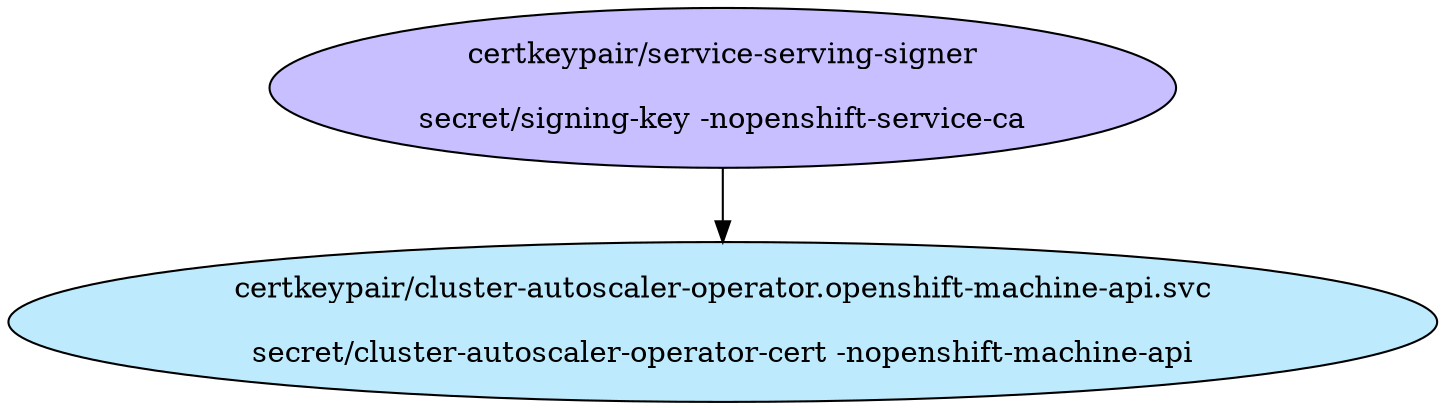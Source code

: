 digraph "Local Certificate" {
  // Node definitions.
  1 [
    label="certkeypair/service-serving-signer\n\nsecret/signing-key -nopenshift-service-ca\n"
    style=filled
    fillcolor="#c7bfff"
  ];
  5 [
    label="certkeypair/cluster-autoscaler-operator.openshift-machine-api.svc\n\nsecret/cluster-autoscaler-operator-cert -nopenshift-machine-api\n"
    style=filled
    fillcolor="#bdebfd"
  ];

  // Edge definitions.
  1 -> 5;
}